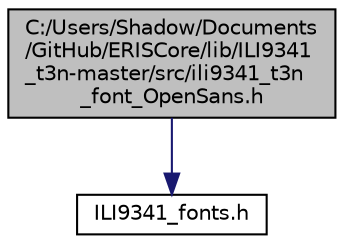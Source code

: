 digraph "C:/Users/Shadow/Documents/GitHub/ERISCore/lib/ILI9341_t3n-master/src/ili9341_t3n_font_OpenSans.h"
{
 // LATEX_PDF_SIZE
  edge [fontname="Helvetica",fontsize="10",labelfontname="Helvetica",labelfontsize="10"];
  node [fontname="Helvetica",fontsize="10",shape=record];
  Node1 [label="C:/Users/Shadow/Documents\l/GitHub/ERISCore/lib/ILI9341\l_t3n-master/src/ili9341_t3n\l_font_OpenSans.h",height=0.2,width=0.4,color="black", fillcolor="grey75", style="filled", fontcolor="black",tooltip=" "];
  Node1 -> Node2 [color="midnightblue",fontsize="10",style="solid",fontname="Helvetica"];
  Node2 [label="ILI9341_fonts.h",height=0.2,width=0.4,color="black", fillcolor="white", style="filled",URL="$_i_l_i9341__fonts_8h.html",tooltip=" "];
}
